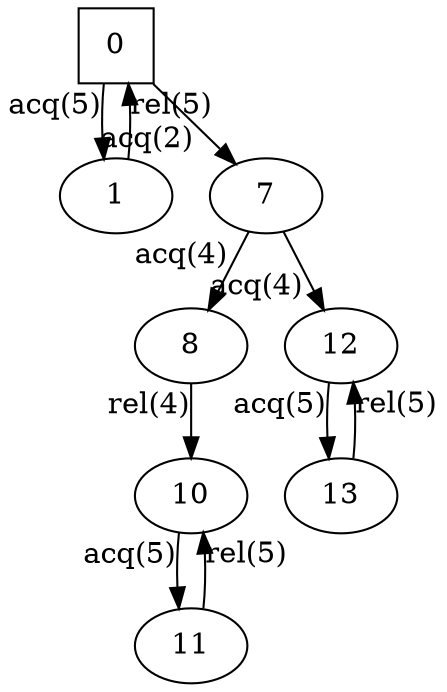 digraph auto_1{
0[shape=square];
1;
7;
8;
10;
11;
12;
13;
13 -> 12[xlabel="rel(5)"];
0 -> 1[xlabel="acq(5)"];
0 -> 7[xlabel="acq(2)"];
7 -> 8[xlabel="acq(4)"];
7 -> 12[xlabel="acq(4)"];
1 -> 0[xlabel="rel(5)"];
12 -> 13[xlabel="acq(5)"];
10 -> 11[xlabel="acq(5)"];
11 -> 10[xlabel="rel(5)"];
8 -> 10[xlabel="rel(4)"];
}
